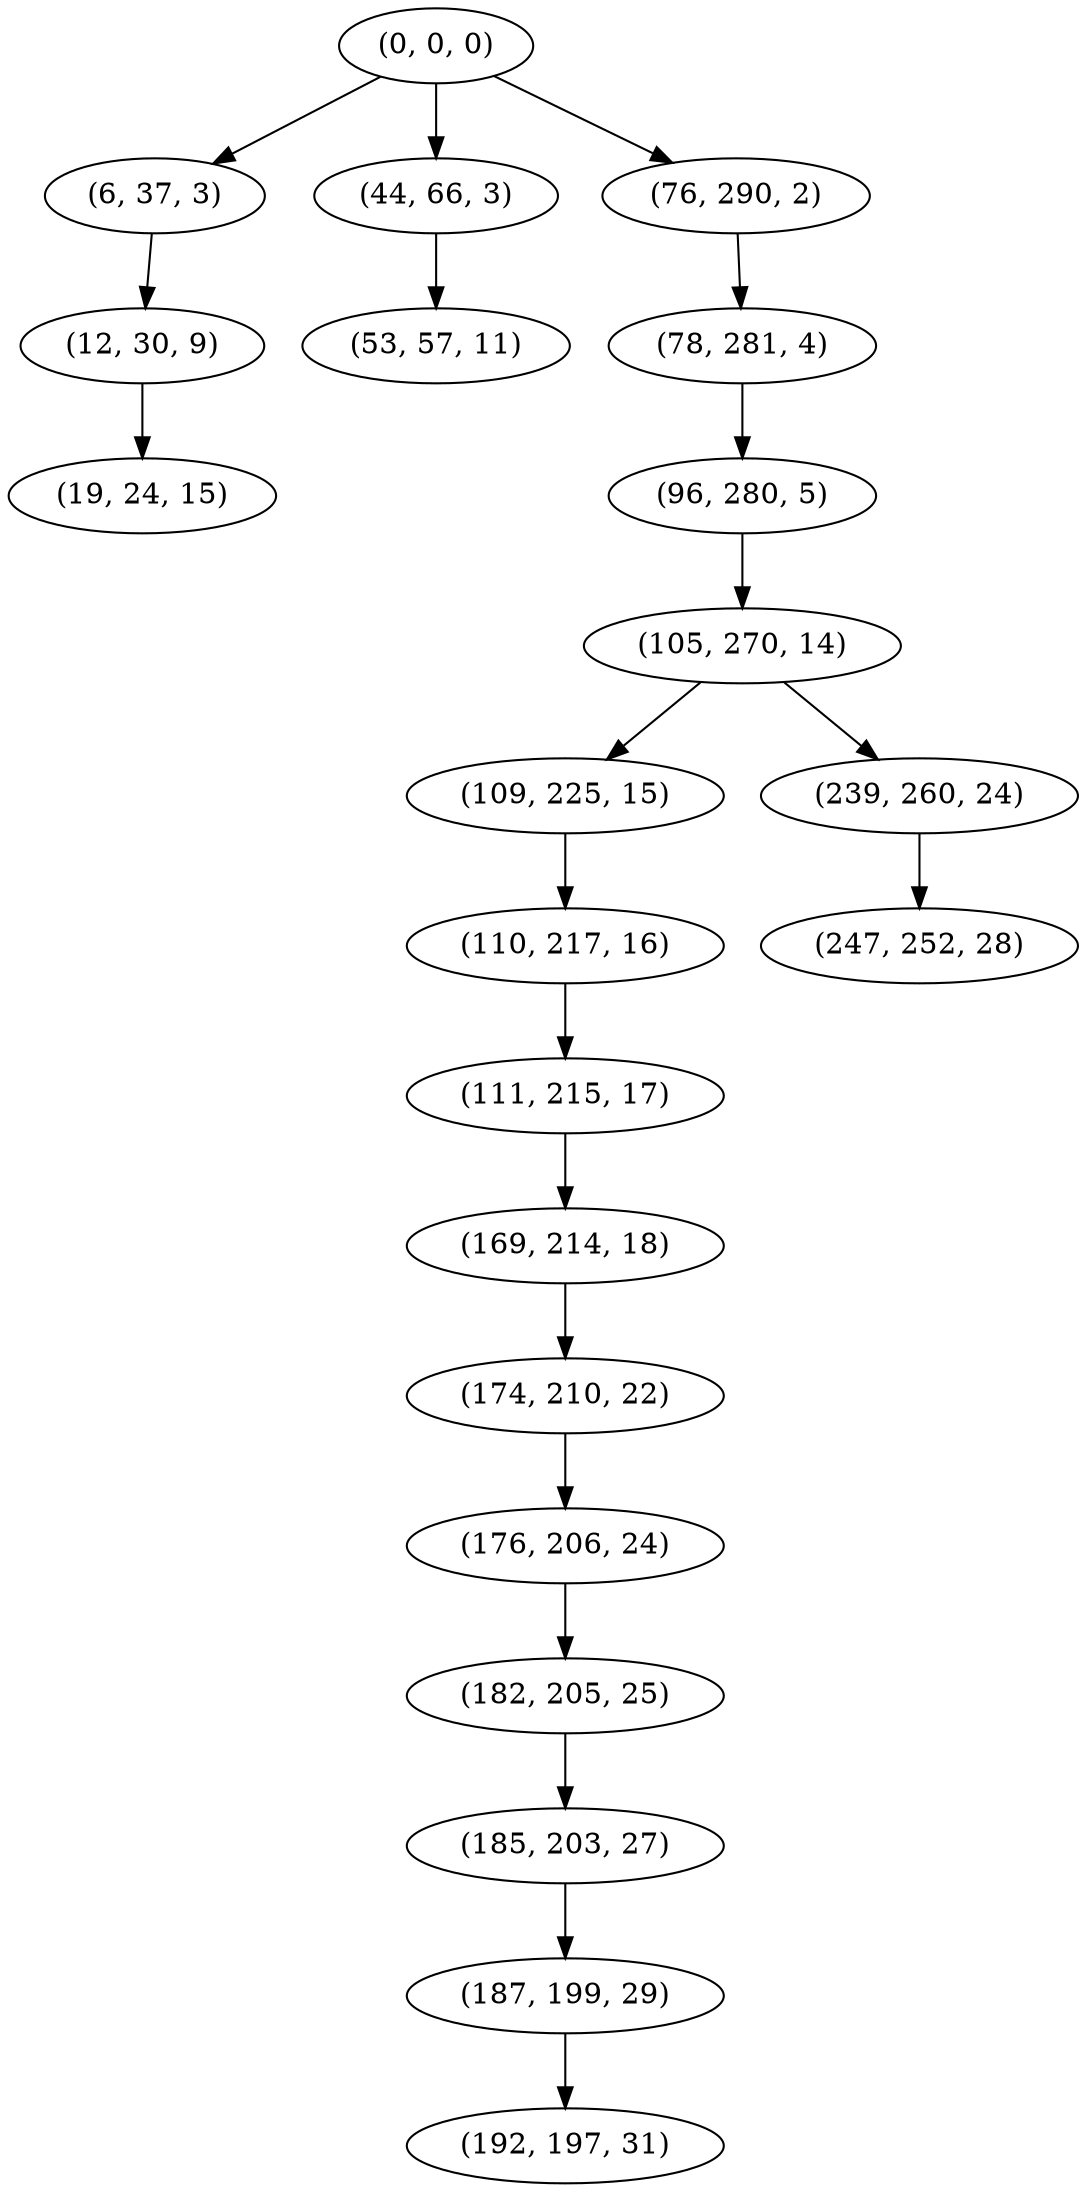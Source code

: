 digraph tree {
    "(0, 0, 0)";
    "(6, 37, 3)";
    "(12, 30, 9)";
    "(19, 24, 15)";
    "(44, 66, 3)";
    "(53, 57, 11)";
    "(76, 290, 2)";
    "(78, 281, 4)";
    "(96, 280, 5)";
    "(105, 270, 14)";
    "(109, 225, 15)";
    "(110, 217, 16)";
    "(111, 215, 17)";
    "(169, 214, 18)";
    "(174, 210, 22)";
    "(176, 206, 24)";
    "(182, 205, 25)";
    "(185, 203, 27)";
    "(187, 199, 29)";
    "(192, 197, 31)";
    "(239, 260, 24)";
    "(247, 252, 28)";
    "(0, 0, 0)" -> "(6, 37, 3)";
    "(0, 0, 0)" -> "(44, 66, 3)";
    "(0, 0, 0)" -> "(76, 290, 2)";
    "(6, 37, 3)" -> "(12, 30, 9)";
    "(12, 30, 9)" -> "(19, 24, 15)";
    "(44, 66, 3)" -> "(53, 57, 11)";
    "(76, 290, 2)" -> "(78, 281, 4)";
    "(78, 281, 4)" -> "(96, 280, 5)";
    "(96, 280, 5)" -> "(105, 270, 14)";
    "(105, 270, 14)" -> "(109, 225, 15)";
    "(105, 270, 14)" -> "(239, 260, 24)";
    "(109, 225, 15)" -> "(110, 217, 16)";
    "(110, 217, 16)" -> "(111, 215, 17)";
    "(111, 215, 17)" -> "(169, 214, 18)";
    "(169, 214, 18)" -> "(174, 210, 22)";
    "(174, 210, 22)" -> "(176, 206, 24)";
    "(176, 206, 24)" -> "(182, 205, 25)";
    "(182, 205, 25)" -> "(185, 203, 27)";
    "(185, 203, 27)" -> "(187, 199, 29)";
    "(187, 199, 29)" -> "(192, 197, 31)";
    "(239, 260, 24)" -> "(247, 252, 28)";
}
